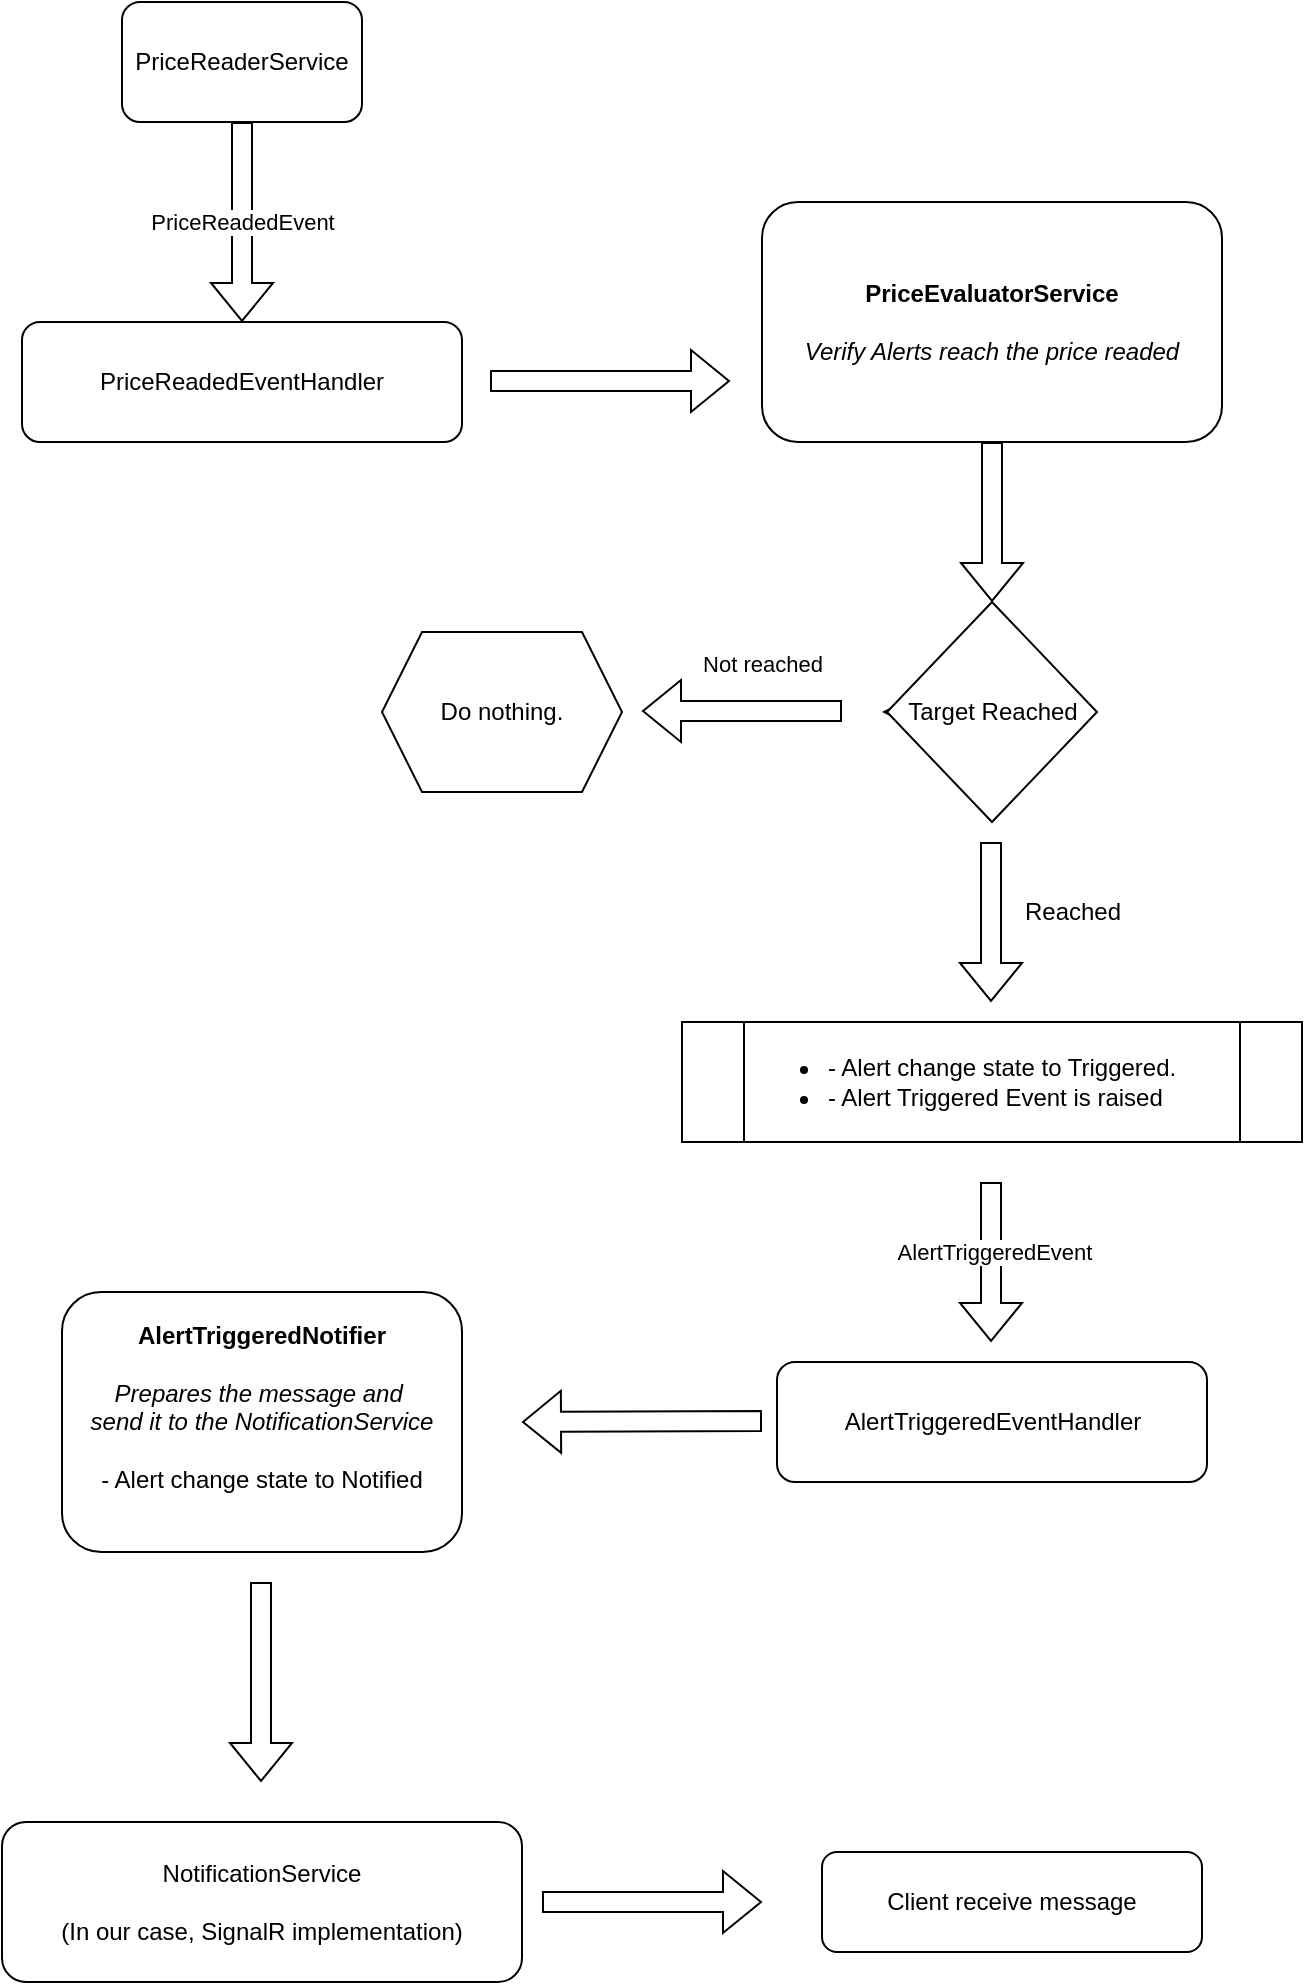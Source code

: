 <mxfile version="24.4.0" type="github">
  <diagram name="Page-1" id="gIa_hYs-Oa0FOu4E7pOf">
    <mxGraphModel dx="1434" dy="746" grid="1" gridSize="10" guides="1" tooltips="1" connect="1" arrows="1" fold="1" page="1" pageScale="1" pageWidth="827" pageHeight="1169" math="0" shadow="0">
      <root>
        <mxCell id="0" />
        <mxCell id="1" parent="0" />
        <mxCell id="ayM1k6lNBPU3NUKRUYsf-1" value="PriceReaderService" style="rounded=1;whiteSpace=wrap;html=1;" vertex="1" parent="1">
          <mxGeometry x="110" y="60" width="120" height="60" as="geometry" />
        </mxCell>
        <mxCell id="ayM1k6lNBPU3NUKRUYsf-2" value="PriceReadedEventHandler" style="rounded=1;whiteSpace=wrap;html=1;" vertex="1" parent="1">
          <mxGeometry x="60" y="220" width="220" height="60" as="geometry" />
        </mxCell>
        <mxCell id="ayM1k6lNBPU3NUKRUYsf-3" value="PriceReadedEvent" style="shape=flexArrow;endArrow=classic;html=1;rounded=0;exitX=0.5;exitY=1;exitDx=0;exitDy=0;" edge="1" parent="1" source="ayM1k6lNBPU3NUKRUYsf-1" target="ayM1k6lNBPU3NUKRUYsf-2">
          <mxGeometry width="50" height="50" relative="1" as="geometry">
            <mxPoint x="110" y="180" as="sourcePoint" />
            <mxPoint x="160" y="130" as="targetPoint" />
          </mxGeometry>
        </mxCell>
        <mxCell id="ayM1k6lNBPU3NUKRUYsf-7" value="&lt;div&gt;&lt;br&gt;&lt;/div&gt;" style="shape=flexArrow;endArrow=classic;html=1;rounded=0;exitX=0.5;exitY=1;exitDx=0;exitDy=0;" edge="1" parent="1">
          <mxGeometry x="-0.067" y="-30" width="50" height="50" relative="1" as="geometry">
            <mxPoint x="294" y="249.5" as="sourcePoint" />
            <mxPoint x="414" y="249.5" as="targetPoint" />
            <mxPoint y="1" as="offset" />
          </mxGeometry>
        </mxCell>
        <mxCell id="ayM1k6lNBPU3NUKRUYsf-8" value="&lt;b&gt;PriceEvaluatorService&lt;/b&gt;&lt;div&gt;&lt;br&gt;&lt;/div&gt;&lt;div&gt;&lt;i&gt;Verify Alerts reach the price readed&lt;/i&gt;&lt;/div&gt;" style="rounded=1;whiteSpace=wrap;html=1;" vertex="1" parent="1">
          <mxGeometry x="430" y="160" width="230" height="120" as="geometry" />
        </mxCell>
        <mxCell id="ayM1k6lNBPU3NUKRUYsf-9" value="" style="shape=flexArrow;endArrow=classic;html=1;rounded=0;entryX=0.5;entryY=0;entryDx=0;entryDy=0;" edge="1" parent="1" source="ayM1k6lNBPU3NUKRUYsf-8" target="ayM1k6lNBPU3NUKRUYsf-10">
          <mxGeometry width="50" height="50" relative="1" as="geometry">
            <mxPoint x="490" y="360" as="sourcePoint" />
            <mxPoint x="525" y="360" as="targetPoint" />
          </mxGeometry>
        </mxCell>
        <mxCell id="ayM1k6lNBPU3NUKRUYsf-18" style="edgeStyle=orthogonalEdgeStyle;rounded=0;orthogonalLoop=1;jettySize=auto;html=1;exitX=0;exitY=0.5;exitDx=0;exitDy=0;" edge="1" parent="1" source="ayM1k6lNBPU3NUKRUYsf-10">
          <mxGeometry relative="1" as="geometry">
            <mxPoint x="490" y="415" as="targetPoint" />
          </mxGeometry>
        </mxCell>
        <mxCell id="ayM1k6lNBPU3NUKRUYsf-10" value="Target Reached" style="rhombus;whiteSpace=wrap;html=1;" vertex="1" parent="1">
          <mxGeometry x="492.5" y="360" width="105" height="110" as="geometry" />
        </mxCell>
        <mxCell id="ayM1k6lNBPU3NUKRUYsf-11" value="" style="shape=flexArrow;endArrow=classic;html=1;rounded=0;" edge="1" parent="1">
          <mxGeometry width="50" height="50" relative="1" as="geometry">
            <mxPoint x="470" y="414.5" as="sourcePoint" />
            <mxPoint x="370" y="414.5" as="targetPoint" />
          </mxGeometry>
        </mxCell>
        <mxCell id="ayM1k6lNBPU3NUKRUYsf-12" value="Not reached" style="edgeLabel;html=1;align=center;verticalAlign=middle;resizable=0;points=[];" vertex="1" connectable="0" parent="ayM1k6lNBPU3NUKRUYsf-11">
          <mxGeometry x="-0.017" y="2" relative="1" as="geometry">
            <mxPoint x="9" y="-26" as="offset" />
          </mxGeometry>
        </mxCell>
        <mxCell id="ayM1k6lNBPU3NUKRUYsf-14" value="Do nothing." style="shape=hexagon;perimeter=hexagonPerimeter2;whiteSpace=wrap;html=1;fixedSize=1;" vertex="1" parent="1">
          <mxGeometry x="240" y="375" width="120" height="80" as="geometry" />
        </mxCell>
        <mxCell id="ayM1k6lNBPU3NUKRUYsf-17" value="" style="shape=flexArrow;endArrow=classic;html=1;rounded=0;exitX=0.5;exitY=1;exitDx=0;exitDy=0;" edge="1" parent="1">
          <mxGeometry width="50" height="50" relative="1" as="geometry">
            <mxPoint x="544.5" y="480" as="sourcePoint" />
            <mxPoint x="544.5" y="560" as="targetPoint" />
          </mxGeometry>
        </mxCell>
        <mxCell id="ayM1k6lNBPU3NUKRUYsf-20" value="Reached" style="text;html=1;align=center;verticalAlign=middle;resizable=0;points=[];autosize=1;strokeColor=none;fillColor=none;" vertex="1" parent="1">
          <mxGeometry x="550" y="500" width="70" height="30" as="geometry" />
        </mxCell>
        <mxCell id="ayM1k6lNBPU3NUKRUYsf-22" value="&lt;ul&gt;&lt;li&gt;- Alert change state to Triggered.&lt;/li&gt;&lt;li&gt;- Alert Triggered Event is raised&lt;/li&gt;&lt;/ul&gt;" style="shape=process;whiteSpace=wrap;html=1;backgroundOutline=1;align=left;" vertex="1" parent="1">
          <mxGeometry x="390" y="570" width="310" height="60" as="geometry" />
        </mxCell>
        <mxCell id="ayM1k6lNBPU3NUKRUYsf-23" style="edgeStyle=orthogonalEdgeStyle;rounded=0;orthogonalLoop=1;jettySize=auto;html=1;exitX=0.5;exitY=1;exitDx=0;exitDy=0;" edge="1" parent="1" source="ayM1k6lNBPU3NUKRUYsf-22" target="ayM1k6lNBPU3NUKRUYsf-22">
          <mxGeometry relative="1" as="geometry" />
        </mxCell>
        <mxCell id="ayM1k6lNBPU3NUKRUYsf-24" value="" style="shape=flexArrow;endArrow=classic;html=1;rounded=0;" edge="1" parent="1">
          <mxGeometry width="50" height="50" relative="1" as="geometry">
            <mxPoint x="544.5" y="650" as="sourcePoint" />
            <mxPoint x="544.5" y="730" as="targetPoint" />
          </mxGeometry>
        </mxCell>
        <mxCell id="ayM1k6lNBPU3NUKRUYsf-25" value="AlertTriggeredEvent" style="edgeLabel;html=1;align=center;verticalAlign=middle;resizable=0;points=[];" vertex="1" connectable="0" parent="ayM1k6lNBPU3NUKRUYsf-24">
          <mxGeometry x="-0.125" y="1" relative="1" as="geometry">
            <mxPoint as="offset" />
          </mxGeometry>
        </mxCell>
        <mxCell id="ayM1k6lNBPU3NUKRUYsf-26" value="AlertTriggeredEventHandler" style="rounded=1;whiteSpace=wrap;html=1;" vertex="1" parent="1">
          <mxGeometry x="437.5" y="740" width="215" height="60" as="geometry" />
        </mxCell>
        <mxCell id="ayM1k6lNBPU3NUKRUYsf-27" value="" style="shape=flexArrow;endArrow=classic;html=1;rounded=0;" edge="1" parent="1">
          <mxGeometry width="50" height="50" relative="1" as="geometry">
            <mxPoint x="430" y="769.5" as="sourcePoint" />
            <mxPoint x="310" y="770" as="targetPoint" />
          </mxGeometry>
        </mxCell>
        <mxCell id="ayM1k6lNBPU3NUKRUYsf-30" value="&lt;b&gt;AlertTriggeredNotifier&lt;/b&gt;&lt;div&gt;&lt;br&gt;&lt;/div&gt;&lt;div&gt;&lt;span style=&quot;text-wrap: nowrap;&quot;&gt;&lt;i&gt;Prepares the message and&amp;nbsp;&lt;/i&gt;&lt;/span&gt;&lt;/div&gt;&lt;div&gt;&lt;span style=&quot;text-wrap: nowrap;&quot;&gt;&lt;i&gt;send it to the NotificationService&lt;br&gt;&lt;/i&gt;&lt;/span&gt;&lt;br&gt;- Alert change state to Notified&lt;br&gt;&lt;/div&gt;&lt;div&gt;&lt;span style=&quot;text-wrap: nowrap;&quot;&gt;&lt;br&gt;&lt;/span&gt;&lt;/div&gt;" style="rounded=1;whiteSpace=wrap;html=1;" vertex="1" parent="1">
          <mxGeometry x="80" y="705" width="200" height="130" as="geometry" />
        </mxCell>
        <mxCell id="ayM1k6lNBPU3NUKRUYsf-31" value="" style="shape=flexArrow;endArrow=classic;html=1;rounded=0;" edge="1" parent="1">
          <mxGeometry width="50" height="50" relative="1" as="geometry">
            <mxPoint x="179.5" y="850" as="sourcePoint" />
            <mxPoint x="179.5" y="950" as="targetPoint" />
          </mxGeometry>
        </mxCell>
        <mxCell id="ayM1k6lNBPU3NUKRUYsf-34" value="NotificationService&lt;br&gt;&lt;br&gt;(In our case, SignalR implementation)" style="rounded=1;whiteSpace=wrap;html=1;" vertex="1" parent="1">
          <mxGeometry x="50" y="970" width="260" height="80" as="geometry" />
        </mxCell>
        <mxCell id="ayM1k6lNBPU3NUKRUYsf-35" value="" style="shape=flexArrow;endArrow=classic;html=1;rounded=0;" edge="1" parent="1">
          <mxGeometry width="50" height="50" relative="1" as="geometry">
            <mxPoint x="320" y="1010" as="sourcePoint" />
            <mxPoint x="430" y="1010" as="targetPoint" />
          </mxGeometry>
        </mxCell>
        <mxCell id="ayM1k6lNBPU3NUKRUYsf-36" value="Client receive message" style="rounded=1;whiteSpace=wrap;html=1;" vertex="1" parent="1">
          <mxGeometry x="460" y="985" width="190" height="50" as="geometry" />
        </mxCell>
      </root>
    </mxGraphModel>
  </diagram>
</mxfile>
